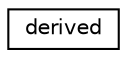 digraph "Graphical Class Hierarchy"
{
  edge [fontname="Helvetica",fontsize="10",labelfontname="Helvetica",labelfontsize="10"];
  node [fontname="Helvetica",fontsize="10",shape=record];
  rankdir="LR";
  Node0 [label="derived",height=0.2,width=0.4,color="black", fillcolor="white", style="filled",URL="$structderived.html"];
}

